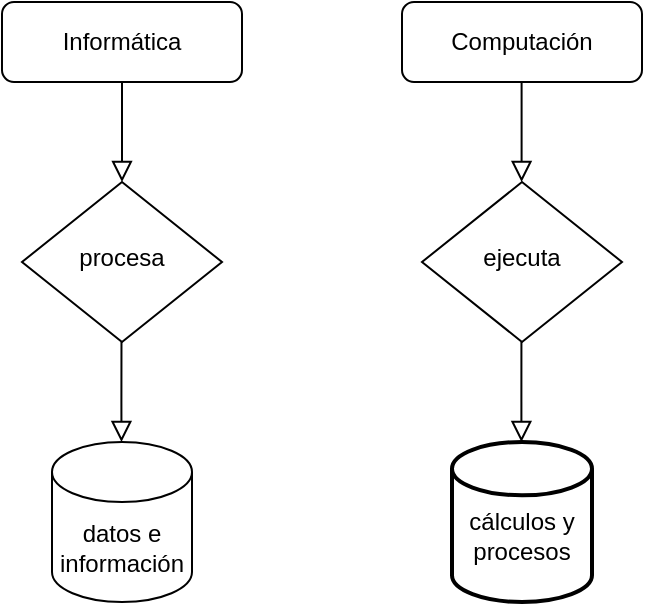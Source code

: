 <mxfile version="24.2.1" type="github">
  <diagram id="C5RBs43oDa-KdzZeNtuy" name="Page-1">
    <mxGraphModel dx="819" dy="454" grid="1" gridSize="10" guides="1" tooltips="1" connect="1" arrows="1" fold="1" page="1" pageScale="1" pageWidth="827" pageHeight="1169" math="0" shadow="0">
      <root>
        <mxCell id="WIyWlLk6GJQsqaUBKTNV-0" />
        <mxCell id="WIyWlLk6GJQsqaUBKTNV-1" parent="WIyWlLk6GJQsqaUBKTNV-0" />
        <mxCell id="WIyWlLk6GJQsqaUBKTNV-2" value="" style="rounded=0;html=1;jettySize=auto;orthogonalLoop=1;fontSize=11;endArrow=block;endFill=0;endSize=8;strokeWidth=1;shadow=0;labelBackgroundColor=none;edgeStyle=orthogonalEdgeStyle;" parent="WIyWlLk6GJQsqaUBKTNV-1" source="WIyWlLk6GJQsqaUBKTNV-3" target="WIyWlLk6GJQsqaUBKTNV-6" edge="1">
          <mxGeometry relative="1" as="geometry" />
        </mxCell>
        <mxCell id="WIyWlLk6GJQsqaUBKTNV-3" value="Informática" style="rounded=1;whiteSpace=wrap;html=1;fontSize=12;glass=0;strokeWidth=1;shadow=0;" parent="WIyWlLk6GJQsqaUBKTNV-1" vertex="1">
          <mxGeometry x="160" y="80" width="120" height="40" as="geometry" />
        </mxCell>
        <mxCell id="WIyWlLk6GJQsqaUBKTNV-6" value="procesa" style="rhombus;whiteSpace=wrap;html=1;shadow=0;fontFamily=Helvetica;fontSize=12;align=center;strokeWidth=1;spacing=6;spacingTop=-4;" parent="WIyWlLk6GJQsqaUBKTNV-1" vertex="1">
          <mxGeometry x="170" y="170" width="100" height="80" as="geometry" />
        </mxCell>
        <mxCell id="jaaSOVmO9QVRlSodketG-0" value="Computación" style="rounded=1;whiteSpace=wrap;html=1;fontSize=12;glass=0;strokeWidth=1;shadow=0;" vertex="1" parent="WIyWlLk6GJQsqaUBKTNV-1">
          <mxGeometry x="360" y="80" width="120" height="40" as="geometry" />
        </mxCell>
        <mxCell id="jaaSOVmO9QVRlSodketG-1" value="" style="rounded=0;html=1;jettySize=auto;orthogonalLoop=1;fontSize=11;endArrow=block;endFill=0;endSize=8;strokeWidth=1;shadow=0;labelBackgroundColor=none;edgeStyle=orthogonalEdgeStyle;" edge="1" parent="WIyWlLk6GJQsqaUBKTNV-1">
          <mxGeometry relative="1" as="geometry">
            <mxPoint x="419.8" y="120" as="sourcePoint" />
            <mxPoint x="419.8" y="170" as="targetPoint" />
          </mxGeometry>
        </mxCell>
        <mxCell id="jaaSOVmO9QVRlSodketG-2" value="ejecuta" style="rhombus;whiteSpace=wrap;html=1;shadow=0;fontFamily=Helvetica;fontSize=12;align=center;strokeWidth=1;spacing=6;spacingTop=-4;" vertex="1" parent="WIyWlLk6GJQsqaUBKTNV-1">
          <mxGeometry x="370" y="170" width="100" height="80" as="geometry" />
        </mxCell>
        <mxCell id="jaaSOVmO9QVRlSodketG-3" value="datos e información" style="shape=cylinder3;whiteSpace=wrap;html=1;boundedLbl=1;backgroundOutline=1;size=15;" vertex="1" parent="WIyWlLk6GJQsqaUBKTNV-1">
          <mxGeometry x="185" y="300" width="70" height="80" as="geometry" />
        </mxCell>
        <mxCell id="jaaSOVmO9QVRlSodketG-4" value="" style="rounded=0;html=1;jettySize=auto;orthogonalLoop=1;fontSize=11;endArrow=block;endFill=0;endSize=8;strokeWidth=1;shadow=0;labelBackgroundColor=none;edgeStyle=orthogonalEdgeStyle;" edge="1" parent="WIyWlLk6GJQsqaUBKTNV-1">
          <mxGeometry relative="1" as="geometry">
            <mxPoint x="219.74" y="250" as="sourcePoint" />
            <mxPoint x="219.74" y="300" as="targetPoint" />
            <Array as="points">
              <mxPoint x="219.74" y="280" />
              <mxPoint x="219.74" y="280" />
            </Array>
          </mxGeometry>
        </mxCell>
        <mxCell id="jaaSOVmO9QVRlSodketG-6" value="" style="rounded=0;html=1;jettySize=auto;orthogonalLoop=1;fontSize=11;endArrow=block;endFill=0;endSize=8;strokeWidth=1;shadow=0;labelBackgroundColor=none;edgeStyle=orthogonalEdgeStyle;" edge="1" parent="WIyWlLk6GJQsqaUBKTNV-1">
          <mxGeometry relative="1" as="geometry">
            <mxPoint x="419.71" y="250" as="sourcePoint" />
            <mxPoint x="419.71" y="300" as="targetPoint" />
            <Array as="points">
              <mxPoint x="419.71" y="280" />
              <mxPoint x="419.71" y="280" />
            </Array>
          </mxGeometry>
        </mxCell>
        <mxCell id="jaaSOVmO9QVRlSodketG-8" value="&lt;div&gt;&lt;br&gt;&lt;/div&gt;&lt;div&gt;cálculos y procesos&lt;/div&gt;" style="strokeWidth=2;html=1;shape=mxgraph.flowchart.database;whiteSpace=wrap;" vertex="1" parent="WIyWlLk6GJQsqaUBKTNV-1">
          <mxGeometry x="385" y="300" width="70" height="80" as="geometry" />
        </mxCell>
      </root>
    </mxGraphModel>
  </diagram>
</mxfile>
